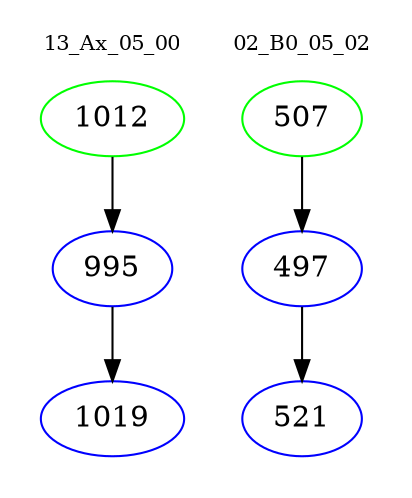 digraph{
subgraph cluster_0 {
color = white
label = "13_Ax_05_00";
fontsize=10;
T0_1012 [label="1012", color="green"]
T0_1012 -> T0_995 [color="black"]
T0_995 [label="995", color="blue"]
T0_995 -> T0_1019 [color="black"]
T0_1019 [label="1019", color="blue"]
}
subgraph cluster_1 {
color = white
label = "02_B0_05_02";
fontsize=10;
T1_507 [label="507", color="green"]
T1_507 -> T1_497 [color="black"]
T1_497 [label="497", color="blue"]
T1_497 -> T1_521 [color="black"]
T1_521 [label="521", color="blue"]
}
}
